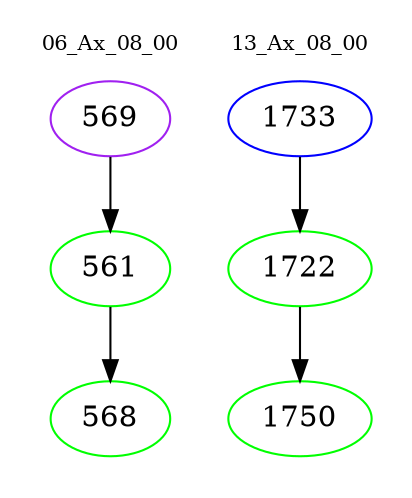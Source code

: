digraph{
subgraph cluster_0 {
color = white
label = "06_Ax_08_00";
fontsize=10;
T0_569 [label="569", color="purple"]
T0_569 -> T0_561 [color="black"]
T0_561 [label="561", color="green"]
T0_561 -> T0_568 [color="black"]
T0_568 [label="568", color="green"]
}
subgraph cluster_1 {
color = white
label = "13_Ax_08_00";
fontsize=10;
T1_1733 [label="1733", color="blue"]
T1_1733 -> T1_1722 [color="black"]
T1_1722 [label="1722", color="green"]
T1_1722 -> T1_1750 [color="black"]
T1_1750 [label="1750", color="green"]
}
}
